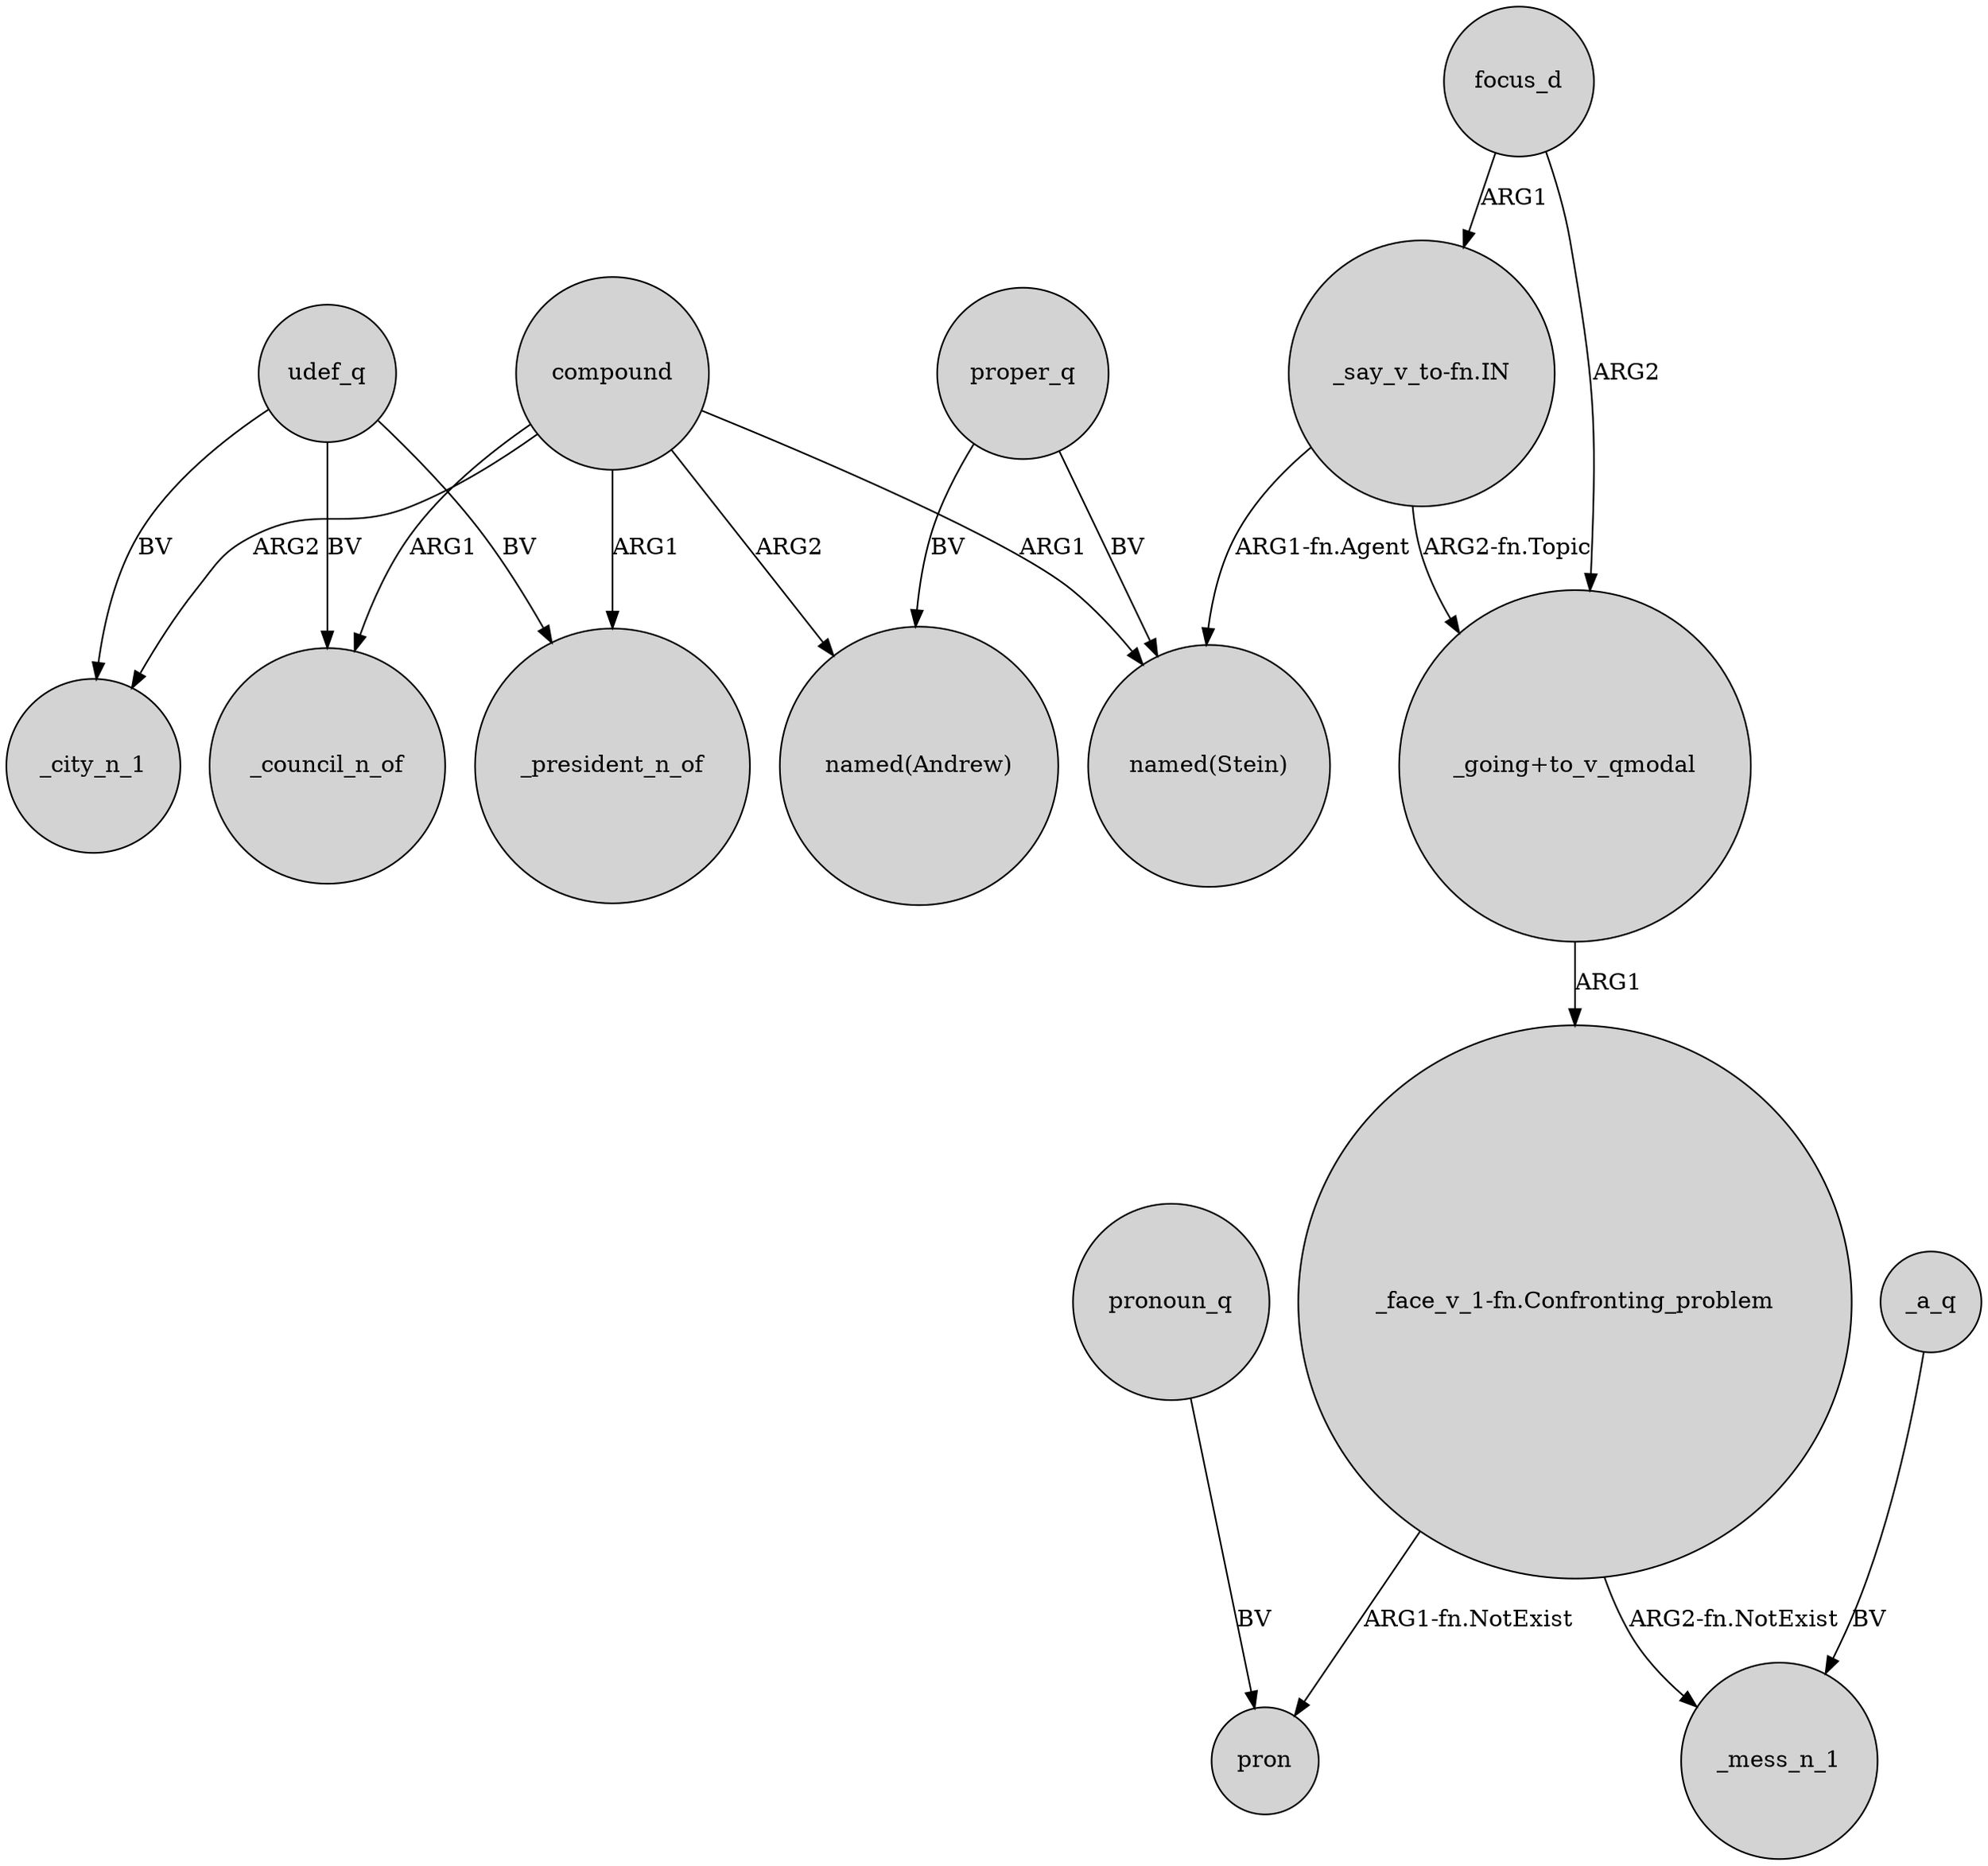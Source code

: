 digraph {
	node [shape=circle style=filled]
	udef_q -> _council_n_of [label=BV]
	compound -> "named(Stein)" [label=ARG1]
	"_say_v_to-fn.IN" -> "_going+to_v_qmodal" [label="ARG2-fn.Topic"]
	compound -> "named(Andrew)" [label=ARG2]
	compound -> _city_n_1 [label=ARG2]
	proper_q -> "named(Andrew)" [label=BV]
	udef_q -> _city_n_1 [label=BV]
	pronoun_q -> pron [label=BV]
	"_going+to_v_qmodal" -> "_face_v_1-fn.Confronting_problem" [label=ARG1]
	compound -> _president_n_of [label=ARG1]
	udef_q -> _president_n_of [label=BV]
	"_face_v_1-fn.Confronting_problem" -> pron [label="ARG1-fn.NotExist"]
	"_face_v_1-fn.Confronting_problem" -> _mess_n_1 [label="ARG2-fn.NotExist"]
	"_say_v_to-fn.IN" -> "named(Stein)" [label="ARG1-fn.Agent"]
	proper_q -> "named(Stein)" [label=BV]
	_a_q -> _mess_n_1 [label=BV]
	focus_d -> "_going+to_v_qmodal" [label=ARG2]
	compound -> _council_n_of [label=ARG1]
	focus_d -> "_say_v_to-fn.IN" [label=ARG1]
}
